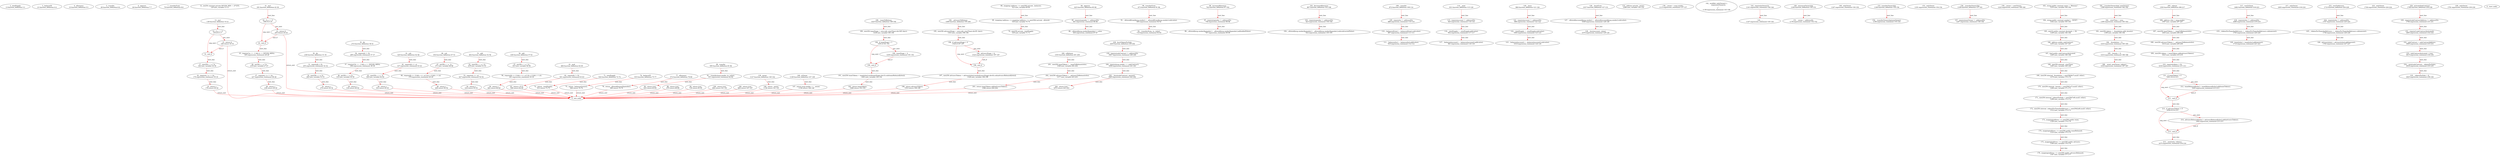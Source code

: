 digraph  {
13 [label="2_ totalSupply\n13-function_definition-3-3", type_label=function_definition];
21 [label="3_ balanceOf\n21-function_definition-4-4", type_label=function_definition];
33 [label="4_ allowance\n33-function_definition-5-5", type_label=function_definition];
49 [label="5_ transfer\n49-function_definition-6-6", type_label=function_definition];
64 [label="6_ approve\n64-function_definition-7-7", type_label=function_definition];
79 [label="7_ transferFrom\n79-function_definition-8-8", type_label=function_definition];
129 [label="12_ int256 constant private INT256_MIN = -2**255;\n129-new_variable-13-13", type_label=new_variable];
138 [label="13_ mul\n138-function_definition-14-21", type_label=function_definition];
155 [label="14_ if_a == 0\n155-if-15-17", type_label=if];
2025 [label="14_ end_if", type_label=end_if];
160 [label="15_ return 0;\n160-return-16-16", type_label=return];
162 [label="17_ uint256 c = a * b;\n162-new_variable-18-18", type_label=new_variable];
170 [label="18_ require(c / a == b);\n170-expression_statement-19-19", type_label=expression_statement];
179 [label="19_ return c;\n179-return-20-20", type_label=return];
181 [label="21_ mul\n181-function_definition-22-30", type_label=function_definition];
198 [label="22_ if_a == 0\n198-if-23-25", type_label=if];
2068 [label="22_ end_if", type_label=end_if];
203 [label="23_ return 0;\n203-return-24-24", type_label=return];
205 [label="25_ require(!(a == -1 && b == INT256_MIN));\n205-expression_statement-26-26", type_label=expression_statement];
219 [label="26_ int256 c = a * b;\n219-new_variable-27-27", type_label=new_variable];
227 [label="27_ require(c / a == b);\n227-expression_statement-28-28", type_label=expression_statement];
236 [label="28_ return c;\n236-return-29-29", type_label=return];
238 [label="30_ div\n238-function_definition-31-35", type_label=function_definition];
255 [label="31_ require(b > 0);\n255-expression_statement-32-32", type_label=expression_statement];
262 [label="32_ uint256 c = a / b;\n262-new_variable-33-33", type_label=new_variable];
270 [label="33_ return c;\n270-return-34-34", type_label=return];
272 [label="35_ div\n272-function_definition-36-41", type_label=function_definition];
289 [label="36_ require(b != 0);\n289-expression_statement-37-37", type_label=expression_statement];
296 [label="37_ require(!(b == -1 && a == INT256_MIN));\n296-expression_statement-38-38", type_label=expression_statement];
310 [label="38_ int256 c = a / b;\n310-new_variable-39-39", type_label=new_variable];
318 [label="39_ return c;\n318-return-40-40", type_label=return];
320 [label="41_ sub\n320-function_definition-42-46", type_label=function_definition];
337 [label="42_ require(b <= a);\n337-expression_statement-43-43", type_label=expression_statement];
344 [label="43_ uint256 c = a - b;\n344-new_variable-44-44", type_label=new_variable];
352 [label="44_ return c;\n352-return-45-45", type_label=return];
354 [label="46_ sub\n354-function_definition-47-51", type_label=function_definition];
371 [label="47_ int256 c = a - b;\n371-new_variable-48-48", type_label=new_variable];
379 [label="48_ require((b >= 0 && c <= a) || (b < 0 && c > a));\n379-expression_statement-49-49", type_label=expression_statement];
400 [label="49_ return c;\n400-return-50-50", type_label=return];
402 [label="51_ add\n402-function_definition-52-56", type_label=function_definition];
419 [label="52_ uint256 c = a + b;\n419-new_variable-53-53", type_label=new_variable];
427 [label="53_ require(c >= a);\n427-expression_statement-54-54", type_label=expression_statement];
434 [label="54_ return c;\n434-return-55-55", type_label=return];
436 [label="56_ add\n436-function_definition-57-61", type_label=function_definition];
453 [label="57_ int256 c = a + b;\n453-new_variable-58-58", type_label=new_variable];
461 [label="58_ require((b >= 0 && c >= a) || (b < 0 && c < a));\n461-expression_statement-59-59", type_label=expression_statement];
482 [label="59_ return c;\n482-return-60-60", type_label=return];
484 [label="61_ mod\n484-function_definition-62-65", type_label=function_definition];
501 [label="62_ require(b != 0);\n501-expression_statement-63-63", type_label=expression_statement];
508 [label="63_ return a % b;\n508-return-64-64", type_label=return];
523 [label="68_ mapping (address => uint256) private _balances;\n523-new_variable-69-69", type_label=new_variable];
530 [label="69_ mapping (address => mapping (address => uint256)) private _allowed;\n530-new_variable-70-70", type_label=new_variable];
539 [label="70_ uint256 private _totalSupply;\n539-new_variable-71-71", type_label=new_variable];
544 [label="71_ totalSupply\n544-function_definition-72-74", type_label=function_definition];
553 [label="72_ return _totalSupply;\n553-return-73-73", type_label=return];
555 [label="74_ balanceOf\n555-function_definition-75-77", type_label=function_definition];
568 [label="75_ return _balances[owner];\n568-return-76-76", type_label=return];
572 [label="77_ allowance\n572-function_definition-78-80", type_label=function_definition];
589 [label="78_ return _allowed[owner][spender];\n589-return-79-79", type_label=return];
595 [label="80_ transfer\n595-function_definition-81-84", type_label=function_definition];
611 [label="81_ _transfer(msg.sender, to, value);\n611-expression_statement-82-82", type_label=expression_statement];
622 [label="82_ return true;\n622-return-83-83", type_label=return];
625 [label="84_ approve\n625-function_definition-85-90", type_label=function_definition];
641 [label="85_ require(spender != address(0));\n641-expression_statement-86-86", type_label=expression_statement];
650 [label="86_ _allowed[msg.sender][spender] = value;\n650-expression_statement-87-87", type_label=expression_statement];
670 [label="88_ return true;\n670-return-89-89", type_label=return];
673 [label="90_ transferFrom\n673-function_definition-91-96", type_label=function_definition];
693 [label="91_ _allowed[from][msg.sender] = _allowed[from][msg.sender].sub(value);\n693-expression_statement-92-92", type_label=expression_statement];
714 [label="92_ _transfer(from, to, value);\n714-expression_statement-93-93", type_label=expression_statement];
739 [label="94_ return true;\n739-return-95-95", type_label=return];
742 [label="96_ increaseAllowance\n742-function_definition-97-102", type_label=function_definition];
758 [label="97_ require(spender != address(0));\n758-expression_statement-98-98", type_label=expression_statement];
767 [label="98_ _allowed[msg.sender][spender] = _allowed[msg.sender][spender].add(addedValue);\n767-expression_statement-99-99", type_label=expression_statement];
804 [label="100_ return true;\n804-return-101-101", type_label=return];
807 [label="102_ decreaseAllowance\n807-function_definition-103-108", type_label=function_definition];
823 [label="103_ require(spender != address(0));\n823-expression_statement-104-104", type_label=expression_statement];
832 [label="104_ _allowed[msg.sender][spender] = _allowed[msg.sender][spender].sub(subtractedValue);\n832-expression_statement-105-105", type_label=expression_statement];
869 [label="106_ return true;\n869-return-107-107", type_label=return];
872 [label="108_ _transfer\n872-function_definition-109-114", type_label=function_definition];
888 [label="109_ require(to != address(0));\n888-expression_statement-110-110", type_label=expression_statement];
897 [label="110_ _balances[from] = _balances[from].sub(value);\n897-expression_statement-111-111", type_label=expression_statement];
910 [label="111_ _balances[to] = _balances[to].add(value);\n910-expression_statement-112-112", type_label=expression_statement];
931 [label="114_ _mint\n931-function_definition-115-120", type_label=function_definition];
943 [label="115_ require(account != address(0));\n943-expression_statement-116-116", type_label=expression_statement];
952 [label="116_ _totalSupply = _totalSupply.add(value);\n952-expression_statement-117-117", type_label=expression_statement];
961 [label="117_ _balances[account] = _balances[account].add(value);\n961-expression_statement-118-118", type_label=expression_statement];
984 [label="120_ _burn\n984-function_definition-121-126", type_label=function_definition];
996 [label="121_ require(account != address(0));\n996-expression_statement-122-122", type_label=expression_statement];
1005 [label="122_ _totalSupply = _totalSupply.sub(value);\n1005-expression_statement-123-123", type_label=expression_statement];
1014 [label="123_ _balances[account] = _balances[account].sub(value);\n1014-expression_statement-124-124", type_label=expression_statement];
1037 [label="126_ _burnFrom\n1037-function_definition-127-131", type_label=function_definition];
1049 [label="127_ _allowed[account][msg.sender] = _allowed[account][msg.sender].sub(value);\n1049-expression_statement-128-128", type_label=expression_statement];
1070 [label="128_ _burn(account, value);\n1070-expression_statement-129-129", type_label=expression_statement];
1096 [label="133_ address private _owner;\n1096-new_variable-134-134", type_label=new_variable];
1113 [label="136_ _owner = msg.sender;\n1113-expression_statement-137-137", type_label=expression_statement];
1127 [label="139_ owner\n1127-function_definition-140-142", type_label=function_definition];
1136 [label="140_ return _owner;\n1136-return-141-141", type_label=return];
1138 [label="142_ modifier onlyOwner() {\n        require(isOwner());\n        _;\n    }\n1138-expression_statement-143-146", type_label=expression_statement];
1141 [label="143_ require(isOwner());\n1141-expression_statement-144-144", type_label=expression_statement];
1147 [label="144_ _;\n1147-expression_statement-145-145", type_label=expression_statement];
1149 [label="146_ isOwner\n1149-function_definition-147-149", type_label=function_definition];
1158 [label="147_ return msg.sender == _owner;\n1158-return-148-148", type_label=return];
1164 [label="149_ renounceOwnership\n1164-function_definition-150-153", type_label=function_definition];
1167 [label="149_ onlyOwner\n1167-expression_statement-150-150", type_label=expression_statement];
1178 [label="151_ _owner = address(0);\n1178-expression_statement-152-152", type_label=expression_statement];
1184 [label="153_ transferOwnership\n1184-function_definition-154-156", type_label=function_definition];
1191 [label="153_ onlyOwner\n1191-expression_statement-154-154", type_label=expression_statement];
1194 [label="154_ _transferOwnership(newOwner);\n1194-expression_statement-155-155", type_label=expression_statement];
1199 [label="156_ _transferOwnership\n1199-function_definition-157-161", type_label=function_definition];
1207 [label="157_ require(newOwner != address(0));\n1207-expression_statement-158-158", type_label=expression_statement];
1222 [label="159_ _owner = newOwner;\n1222-expression_statement-160-160", type_label=expression_statement];
1235 [label="163_ string public constant name = \"Bitenny\";\n1235-new_variable-164-164", type_label=new_variable];
1242 [label="164_ string public constant symbol = \"BTNY\";\n1242-new_variable-165-165", type_label=new_variable];
1249 [label="165_ uint32 public constant decimals = 18;\n1249-new_variable-166-166", type_label=new_variable];
1255 [label="166_ address public saleContract;\n1255-new_variable-167-167", type_label=new_variable];
1260 [label="167_ bool public saleContractActivated;\n1260-new_variable-168-168", type_label=new_variable];
1265 [label="168_ uint256 internal _startTime;\n1265-new_variable-169-169", type_label=new_variable];
1270 [label="169_ uint256 internal _foundation = uint256(9e7).mul(1 ether);\n1270-new_variable-170-170", type_label=new_variable];
1284 [label="170_ uint256 internal _bounty = uint256(1e7).mul(1 ether);\n1284-new_variable-171-171", type_label=new_variable];
1298 [label="171_ uint256 internal _tokensForSale = uint256(7e8).mul(1 ether);\n1298-new_variable-172-172", type_label=new_variable];
1312 [label="172_ uint256 internal _tokensForTeamAndAdvisors = uint256(2e8).mul(1 ether);\n1312-new_variable-173-173", type_label=new_variable];
1326 [label="173_ mapping(address => uint256) public team;\n1326-new_variable-174-174", type_label=new_variable];
1333 [label="174_ mapping(address => uint256) public teamReleased;\n1333-new_variable-175-175", type_label=new_variable];
1340 [label="175_ mapping(address => uint256) public advisors;\n1340-new_variable-176-176", type_label=new_variable];
1347 [label="176_ mapping(address => uint256) public advisorsReleased;\n1347-new_variable-177-177", type_label=new_variable];
1390 [label="181_ _transferOwnership(_newOwner);\n1390-expression_statement-182-182", type_label=expression_statement];
1395 [label="182_ _startTime = now;\n1395-expression_statement-183-183", type_label=expression_statement];
1399 [label="183_ uint256 tokens = _foundation.add(_bounty);\n1399-new_variable-184-184", type_label=new_variable];
1410 [label="184_ _foundation = 0;\n1410-expression_statement-185-185", type_label=expression_statement];
1414 [label="185_ _bounty = 0;\n1414-expression_statement-186-186", type_label=expression_statement];
1418 [label="186_ _mint(_newOwner, tokens);\n1418-expression_statement-187-187", type_label=expression_statement];
1425 [label="188_ _teamToRelease\n1425-function_definition-189-194", type_label=function_definition];
1438 [label="189_ uint256 teamStage = now.sub(_startTime).div(365 days);\n1438-new_variable-190-190", type_label=new_variable];
1455 [label="190_ if_teamStage > 3\n1455-if-191-191", type_label=if];
3325 [label="190_ end_if", type_label=end_if];
1459 [label="190_ teamStage = 3;\n1459-expression_statement-191-191", type_label=expression_statement];
1463 [label="191_ uint256 teamTokens = team[who].mul(teamStage).div(3).sub(teamReleased[who]);\n1463-new_variable-192-192", type_label=new_variable];
1488 [label="192_ return teamTokens;\n1488-return-193-193", type_label=return];
1490 [label="194_ _advisorsToRelease\n1490-function_definition-195-200", type_label=function_definition];
1503 [label="195_ uint256 advisorsStage = now.sub(_startTime).div(91 days);\n1503-new_variable-196-196", type_label=new_variable];
1520 [label="196_ if_advisorsStage > 4\n1520-if-197-197", type_label=if];
3390 [label="196_ end_if", type_label=end_if];
1524 [label="196_ advisorsStage = 4;\n1524-expression_statement-197-197", type_label=expression_statement];
1528 [label="197_ uint256 advisorsTokens = advisors[who].mul(advisorsStage).div(4).sub(advisorsReleased[who]);\n1528-new_variable-198-198", type_label=new_variable];
1553 [label="198_ return advisorsTokens;\n1553-return-199-199", type_label=return];
1555 [label="200_ toRelease\n1555-function_definition-201-205", type_label=function_definition];
1568 [label="201_ uint256 teamTokens = _teamToRelease(who);\n1568-new_variable-202-202", type_label=new_variable];
1577 [label="202_ uint256 advisorsTokens = _advisorsToRelease(who);\n1577-new_variable-203-203", type_label=new_variable];
1586 [label="203_ return teamTokens.add(advisorsTokens);\n1586-return-204-204", type_label=return];
1593 [label="205_ release\n1593-function_definition-206-217", type_label=function_definition];
1597 [label="206_ address who = msg.sender;\n1597-new_variable-207-207", type_label=new_variable];
1605 [label="207_ uint256 teamTokens = _teamToRelease(who);\n1605-new_variable-208-208", type_label=new_variable];
1614 [label="208_ uint256 advisorsTokens = _advisorsToRelease(who);\n1614-new_variable-209-209", type_label=new_variable];
1623 [label="209_ uint256 tokens = teamTokens.add(advisorsTokens);\n1623-new_variable-210-210", type_label=new_variable];
1634 [label="210_ require(tokens > 0);\n1634-expression_statement-211-211", type_label=expression_statement];
1641 [label="211_ if_teamTokens > 0\n1641-if-212-213", type_label=if];
3511 [label="211_ end_if", type_label=end_if];
1645 [label="212_ teamReleased[who] = teamReleased[who].add(teamTokens);\n1645-expression_statement-213-213", type_label=expression_statement];
1658 [label="213_ if_advisorsTokens > 0\n1658-if-214-215", type_label=if];
3528 [label="213_ end_if", type_label=end_if];
1662 [label="214_ advisorsReleased[who] = advisorsReleased[who].add(advisorsTokens);\n1662-expression_statement-215-215", type_label=expression_statement];
1675 [label="215_ _mint(who, tokens);\n1675-expression_statement-216-216", type_label=expression_statement];
1682 [label="217_ vestToTeam\n1682-function_definition-218-223", type_label=function_definition];
1693 [label="217_ onlyOwner\n1693-expression_statement-218-218", type_label=expression_statement];
1696 [label="218_ require(who != address(0));\n1696-expression_statement-219-219", type_label=expression_statement];
1705 [label="219_ _tokensForTeamAndAdvisors = _tokensForTeamAndAdvisors.sub(amount);\n1705-expression_statement-220-220", type_label=expression_statement];
1714 [label="220_ team[who] = team[who].add(amount);\n1714-expression_statement-221-221", type_label=expression_statement];
1733 [label="223_ vestToAdvisors\n1733-function_definition-224-229", type_label=function_definition];
1744 [label="223_ onlyOwner\n1744-expression_statement-224-224", type_label=expression_statement];
1747 [label="224_ require(who != address(0));\n1747-expression_statement-225-225", type_label=expression_statement];
1756 [label="225_ _tokensForTeamAndAdvisors = _tokensForTeamAndAdvisors.sub(amount);\n1756-expression_statement-226-226", type_label=expression_statement];
1765 [label="226_ advisors[who] = advisors[who].add(amount);\n1765-expression_statement-227-227", type_label=expression_statement];
1784 [label="229_ activateSaleContract\n1784-function_definition-230-238", type_label=function_definition];
1791 [label="229_ onlyOwner\n1791-expression_statement-230-230", type_label=expression_statement];
1794 [label="230_ require(saleContractAddress != address(0));\n1794-expression_statement-231-231", type_label=expression_statement];
1803 [label="231_ require(!saleContractActivated);\n1803-expression_statement-232-232", type_label=expression_statement];
1809 [label="232_ saleContract = saleContractAddress;\n1809-expression_statement-233-233", type_label=expression_statement];
1813 [label="233_ saleContractActivated = true;\n1813-expression_statement-234-234", type_label=expression_statement];
1818 [label="234_ _mint(saleContract, _tokensForSale);\n1818-expression_statement-235-235", type_label=expression_statement];
1825 [label="235_ _tokensForSale = 0;\n1825-expression_statement-236-236", type_label=expression_statement];
1835 [label="238_ burnTokensForSale\n1835-function_definition-239-244", type_label=function_definition];
1847 [label="239_ require(saleContract != address(0));\n1847-expression_statement-240-240", type_label=expression_statement];
1856 [label="240_ require(msg.sender == saleContract);\n1856-expression_statement-241-241", type_label=expression_statement];
1865 [label="241_ _burn(saleContract, amount);\n1865-expression_statement-242-242", type_label=expression_statement];
1872 [label="242_ return true;\n1872-return-243-243", type_label=return];
1 [label="0_ start_node", type_label=start];
2 [label="0_ exit_node", type_label=exit];
138 -> 155  [color=red, controlflow_type=next_line, edge_type=CFG_edge, key=0, label=next_line];
155 -> 160  [color=red, controlflow_type=pos_next, edge_type=CFG_edge, key=0, label=pos_next];
155 -> 2025  [color=red, controlflow_type=neg_next, edge_type=CFG_edge, key=0, label=neg_next];
2025 -> 162  [color=red, controlflow_type=next_line, edge_type=CFG_edge, key=0, label=next_line];
160 -> 2025  [color=red, controlflow_type=end_if, edge_type=CFG_edge, key=0, label=end_if];
160 -> 2  [color=red, controlflow_type=return_exit, edge_type=CFG_edge, key=0, label=return_exit];
162 -> 170  [color=red, controlflow_type=next_line, edge_type=CFG_edge, key=0, label=next_line];
170 -> 179  [color=red, controlflow_type=next_line, edge_type=CFG_edge, key=0, label=next_line];
179 -> 2  [color=red, controlflow_type=return_exit, edge_type=CFG_edge, key=0, label=return_exit];
181 -> 198  [color=red, controlflow_type=next_line, edge_type=CFG_edge, key=0, label=next_line];
198 -> 203  [color=red, controlflow_type=pos_next, edge_type=CFG_edge, key=0, label=pos_next];
198 -> 2068  [color=red, controlflow_type=neg_next, edge_type=CFG_edge, key=0, label=neg_next];
2068 -> 205  [color=red, controlflow_type=next_line, edge_type=CFG_edge, key=0, label=next_line];
203 -> 2068  [color=red, controlflow_type=end_if, edge_type=CFG_edge, key=0, label=end_if];
203 -> 2  [color=red, controlflow_type=return_exit, edge_type=CFG_edge, key=0, label=return_exit];
205 -> 219  [color=red, controlflow_type=next_line, edge_type=CFG_edge, key=0, label=next_line];
219 -> 227  [color=red, controlflow_type=next_line, edge_type=CFG_edge, key=0, label=next_line];
227 -> 236  [color=red, controlflow_type=next_line, edge_type=CFG_edge, key=0, label=next_line];
236 -> 2  [color=red, controlflow_type=return_exit, edge_type=CFG_edge, key=0, label=return_exit];
238 -> 255  [color=red, controlflow_type=next_line, edge_type=CFG_edge, key=0, label=next_line];
255 -> 262  [color=red, controlflow_type=next_line, edge_type=CFG_edge, key=0, label=next_line];
262 -> 270  [color=red, controlflow_type=next_line, edge_type=CFG_edge, key=0, label=next_line];
270 -> 2  [color=red, controlflow_type=return_exit, edge_type=CFG_edge, key=0, label=return_exit];
272 -> 289  [color=red, controlflow_type=next_line, edge_type=CFG_edge, key=0, label=next_line];
289 -> 296  [color=red, controlflow_type=next_line, edge_type=CFG_edge, key=0, label=next_line];
296 -> 310  [color=red, controlflow_type=next_line, edge_type=CFG_edge, key=0, label=next_line];
310 -> 318  [color=red, controlflow_type=next_line, edge_type=CFG_edge, key=0, label=next_line];
318 -> 2  [color=red, controlflow_type=return_exit, edge_type=CFG_edge, key=0, label=return_exit];
320 -> 337  [color=red, controlflow_type=next_line, edge_type=CFG_edge, key=0, label=next_line];
337 -> 344  [color=red, controlflow_type=next_line, edge_type=CFG_edge, key=0, label=next_line];
344 -> 352  [color=red, controlflow_type=next_line, edge_type=CFG_edge, key=0, label=next_line];
352 -> 2  [color=red, controlflow_type=return_exit, edge_type=CFG_edge, key=0, label=return_exit];
354 -> 371  [color=red, controlflow_type=next_line, edge_type=CFG_edge, key=0, label=next_line];
371 -> 379  [color=red, controlflow_type=next_line, edge_type=CFG_edge, key=0, label=next_line];
379 -> 400  [color=red, controlflow_type=next_line, edge_type=CFG_edge, key=0, label=next_line];
400 -> 2  [color=red, controlflow_type=return_exit, edge_type=CFG_edge, key=0, label=return_exit];
402 -> 419  [color=red, controlflow_type=next_line, edge_type=CFG_edge, key=0, label=next_line];
419 -> 427  [color=red, controlflow_type=next_line, edge_type=CFG_edge, key=0, label=next_line];
427 -> 434  [color=red, controlflow_type=next_line, edge_type=CFG_edge, key=0, label=next_line];
434 -> 2  [color=red, controlflow_type=return_exit, edge_type=CFG_edge, key=0, label=return_exit];
436 -> 453  [color=red, controlflow_type=next_line, edge_type=CFG_edge, key=0, label=next_line];
453 -> 461  [color=red, controlflow_type=next_line, edge_type=CFG_edge, key=0, label=next_line];
461 -> 482  [color=red, controlflow_type=next_line, edge_type=CFG_edge, key=0, label=next_line];
482 -> 2  [color=red, controlflow_type=return_exit, edge_type=CFG_edge, key=0, label=return_exit];
484 -> 501  [color=red, controlflow_type=next_line, edge_type=CFG_edge, key=0, label=next_line];
501 -> 508  [color=red, controlflow_type=next_line, edge_type=CFG_edge, key=0, label=next_line];
508 -> 2  [color=red, controlflow_type=return_exit, edge_type=CFG_edge, key=0, label=return_exit];
523 -> 530  [color=red, controlflow_type=next_line, edge_type=CFG_edge, key=0, label=next_line];
530 -> 539  [color=red, controlflow_type=next_line, edge_type=CFG_edge, key=0, label=next_line];
544 -> 553  [color=red, controlflow_type=next_line, edge_type=CFG_edge, key=0, label=next_line];
553 -> 2  [color=red, controlflow_type=return_exit, edge_type=CFG_edge, key=0, label=return_exit];
555 -> 568  [color=red, controlflow_type=next_line, edge_type=CFG_edge, key=0, label=next_line];
568 -> 2  [color=red, controlflow_type=return_exit, edge_type=CFG_edge, key=0, label=return_exit];
572 -> 589  [color=red, controlflow_type=next_line, edge_type=CFG_edge, key=0, label=next_line];
589 -> 2  [color=red, controlflow_type=return_exit, edge_type=CFG_edge, key=0, label=return_exit];
595 -> 611  [color=red, controlflow_type=next_line, edge_type=CFG_edge, key=0, label=next_line];
611 -> 622  [color=red, controlflow_type=next_line, edge_type=CFG_edge, key=0, label=next_line];
622 -> 2  [color=red, controlflow_type=return_exit, edge_type=CFG_edge, key=0, label=return_exit];
625 -> 641  [color=red, controlflow_type=next_line, edge_type=CFG_edge, key=0, label=next_line];
641 -> 650  [color=red, controlflow_type=next_line, edge_type=CFG_edge, key=0, label=next_line];
670 -> 2  [color=red, controlflow_type=return_exit, edge_type=CFG_edge, key=0, label=return_exit];
673 -> 693  [color=red, controlflow_type=next_line, edge_type=CFG_edge, key=0, label=next_line];
693 -> 714  [color=red, controlflow_type=next_line, edge_type=CFG_edge, key=0, label=next_line];
739 -> 2  [color=red, controlflow_type=return_exit, edge_type=CFG_edge, key=0, label=return_exit];
742 -> 758  [color=red, controlflow_type=next_line, edge_type=CFG_edge, key=0, label=next_line];
758 -> 767  [color=red, controlflow_type=next_line, edge_type=CFG_edge, key=0, label=next_line];
804 -> 2  [color=red, controlflow_type=return_exit, edge_type=CFG_edge, key=0, label=return_exit];
807 -> 823  [color=red, controlflow_type=next_line, edge_type=CFG_edge, key=0, label=next_line];
823 -> 832  [color=red, controlflow_type=next_line, edge_type=CFG_edge, key=0, label=next_line];
869 -> 2  [color=red, controlflow_type=return_exit, edge_type=CFG_edge, key=0, label=return_exit];
872 -> 888  [color=red, controlflow_type=next_line, edge_type=CFG_edge, key=0, label=next_line];
888 -> 897  [color=red, controlflow_type=next_line, edge_type=CFG_edge, key=0, label=next_line];
897 -> 910  [color=red, controlflow_type=next_line, edge_type=CFG_edge, key=0, label=next_line];
931 -> 943  [color=red, controlflow_type=next_line, edge_type=CFG_edge, key=0, label=next_line];
943 -> 952  [color=red, controlflow_type=next_line, edge_type=CFG_edge, key=0, label=next_line];
952 -> 961  [color=red, controlflow_type=next_line, edge_type=CFG_edge, key=0, label=next_line];
984 -> 996  [color=red, controlflow_type=next_line, edge_type=CFG_edge, key=0, label=next_line];
996 -> 1005  [color=red, controlflow_type=next_line, edge_type=CFG_edge, key=0, label=next_line];
1005 -> 1014  [color=red, controlflow_type=next_line, edge_type=CFG_edge, key=0, label=next_line];
1037 -> 1049  [color=red, controlflow_type=next_line, edge_type=CFG_edge, key=0, label=next_line];
1049 -> 1070  [color=red, controlflow_type=next_line, edge_type=CFG_edge, key=0, label=next_line];
1127 -> 1136  [color=red, controlflow_type=next_line, edge_type=CFG_edge, key=0, label=next_line];
1136 -> 2  [color=red, controlflow_type=return_exit, edge_type=CFG_edge, key=0, label=return_exit];
1141 -> 1147  [color=red, controlflow_type=next_line, edge_type=CFG_edge, key=0, label=next_line];
1149 -> 1158  [color=red, controlflow_type=next_line, edge_type=CFG_edge, key=0, label=next_line];
1158 -> 2  [color=red, controlflow_type=return_exit, edge_type=CFG_edge, key=0, label=return_exit];
1164 -> 1178  [color=red, controlflow_type=next_line, edge_type=CFG_edge, key=0, label=next_line];
1184 -> 1194  [color=red, controlflow_type=next_line, edge_type=CFG_edge, key=0, label=next_line];
1199 -> 1207  [color=red, controlflow_type=next_line, edge_type=CFG_edge, key=0, label=next_line];
1235 -> 1242  [color=red, controlflow_type=next_line, edge_type=CFG_edge, key=0, label=next_line];
1242 -> 1249  [color=red, controlflow_type=next_line, edge_type=CFG_edge, key=0, label=next_line];
1249 -> 1255  [color=red, controlflow_type=next_line, edge_type=CFG_edge, key=0, label=next_line];
1255 -> 1260  [color=red, controlflow_type=next_line, edge_type=CFG_edge, key=0, label=next_line];
1260 -> 1265  [color=red, controlflow_type=next_line, edge_type=CFG_edge, key=0, label=next_line];
1265 -> 1270  [color=red, controlflow_type=next_line, edge_type=CFG_edge, key=0, label=next_line];
1270 -> 1284  [color=red, controlflow_type=next_line, edge_type=CFG_edge, key=0, label=next_line];
1284 -> 1298  [color=red, controlflow_type=next_line, edge_type=CFG_edge, key=0, label=next_line];
1298 -> 1312  [color=red, controlflow_type=next_line, edge_type=CFG_edge, key=0, label=next_line];
1312 -> 1326  [color=red, controlflow_type=next_line, edge_type=CFG_edge, key=0, label=next_line];
1326 -> 1333  [color=red, controlflow_type=next_line, edge_type=CFG_edge, key=0, label=next_line];
1333 -> 1340  [color=red, controlflow_type=next_line, edge_type=CFG_edge, key=0, label=next_line];
1340 -> 1347  [color=red, controlflow_type=next_line, edge_type=CFG_edge, key=0, label=next_line];
1390 -> 1395  [color=red, controlflow_type=next_line, edge_type=CFG_edge, key=0, label=next_line];
1395 -> 1399  [color=red, controlflow_type=next_line, edge_type=CFG_edge, key=0, label=next_line];
1399 -> 1410  [color=red, controlflow_type=next_line, edge_type=CFG_edge, key=0, label=next_line];
1410 -> 1414  [color=red, controlflow_type=next_line, edge_type=CFG_edge, key=0, label=next_line];
1414 -> 1418  [color=red, controlflow_type=next_line, edge_type=CFG_edge, key=0, label=next_line];
1425 -> 1438  [color=red, controlflow_type=next_line, edge_type=CFG_edge, key=0, label=next_line];
1438 -> 1455  [color=red, controlflow_type=next_line, edge_type=CFG_edge, key=0, label=next_line];
1455 -> 1459  [color=red, controlflow_type=pos_next, edge_type=CFG_edge, key=0, label=pos_next];
1455 -> 3325  [color=red, controlflow_type=neg_next, edge_type=CFG_edge, key=0, label=neg_next];
3325 -> 1463  [color=red, controlflow_type=next_line, edge_type=CFG_edge, key=0, label=next_line];
1459 -> 3325  [color=red, controlflow_type=end_if, edge_type=CFG_edge, key=0, label=end_if];
1463 -> 1488  [color=red, controlflow_type=next_line, edge_type=CFG_edge, key=0, label=next_line];
1488 -> 2  [color=red, controlflow_type=return_exit, edge_type=CFG_edge, key=0, label=return_exit];
1490 -> 1503  [color=red, controlflow_type=next_line, edge_type=CFG_edge, key=0, label=next_line];
1503 -> 1520  [color=red, controlflow_type=next_line, edge_type=CFG_edge, key=0, label=next_line];
1520 -> 1524  [color=red, controlflow_type=pos_next, edge_type=CFG_edge, key=0, label=pos_next];
1520 -> 3390  [color=red, controlflow_type=neg_next, edge_type=CFG_edge, key=0, label=neg_next];
3390 -> 1528  [color=red, controlflow_type=next_line, edge_type=CFG_edge, key=0, label=next_line];
1524 -> 3390  [color=red, controlflow_type=end_if, edge_type=CFG_edge, key=0, label=end_if];
1528 -> 1553  [color=red, controlflow_type=next_line, edge_type=CFG_edge, key=0, label=next_line];
1553 -> 2  [color=red, controlflow_type=return_exit, edge_type=CFG_edge, key=0, label=return_exit];
1555 -> 1568  [color=red, controlflow_type=next_line, edge_type=CFG_edge, key=0, label=next_line];
1568 -> 1577  [color=red, controlflow_type=next_line, edge_type=CFG_edge, key=0, label=next_line];
1577 -> 1586  [color=red, controlflow_type=next_line, edge_type=CFG_edge, key=0, label=next_line];
1586 -> 2  [color=red, controlflow_type=return_exit, edge_type=CFG_edge, key=0, label=return_exit];
1593 -> 1597  [color=red, controlflow_type=next_line, edge_type=CFG_edge, key=0, label=next_line];
1597 -> 1605  [color=red, controlflow_type=next_line, edge_type=CFG_edge, key=0, label=next_line];
1605 -> 1614  [color=red, controlflow_type=next_line, edge_type=CFG_edge, key=0, label=next_line];
1614 -> 1623  [color=red, controlflow_type=next_line, edge_type=CFG_edge, key=0, label=next_line];
1623 -> 1634  [color=red, controlflow_type=next_line, edge_type=CFG_edge, key=0, label=next_line];
1634 -> 1641  [color=red, controlflow_type=next_line, edge_type=CFG_edge, key=0, label=next_line];
1641 -> 1645  [color=red, controlflow_type=pos_next, edge_type=CFG_edge, key=0, label=pos_next];
1641 -> 3511  [color=red, controlflow_type=neg_next, edge_type=CFG_edge, key=0, label=neg_next];
3511 -> 1658  [color=red, controlflow_type=next_line, edge_type=CFG_edge, key=0, label=next_line];
1645 -> 3511  [color=red, controlflow_type=end_if, edge_type=CFG_edge, key=0, label=end_if];
1658 -> 1662  [color=red, controlflow_type=pos_next, edge_type=CFG_edge, key=0, label=pos_next];
1658 -> 3528  [color=red, controlflow_type=neg_next, edge_type=CFG_edge, key=0, label=neg_next];
3528 -> 1675  [color=red, controlflow_type=next_line, edge_type=CFG_edge, key=0, label=next_line];
1662 -> 3528  [color=red, controlflow_type=end_if, edge_type=CFG_edge, key=0, label=end_if];
1682 -> 1696  [color=red, controlflow_type=next_line, edge_type=CFG_edge, key=0, label=next_line];
1696 -> 1705  [color=red, controlflow_type=next_line, edge_type=CFG_edge, key=0, label=next_line];
1705 -> 1714  [color=red, controlflow_type=next_line, edge_type=CFG_edge, key=0, label=next_line];
1733 -> 1747  [color=red, controlflow_type=next_line, edge_type=CFG_edge, key=0, label=next_line];
1747 -> 1756  [color=red, controlflow_type=next_line, edge_type=CFG_edge, key=0, label=next_line];
1756 -> 1765  [color=red, controlflow_type=next_line, edge_type=CFG_edge, key=0, label=next_line];
1784 -> 1794  [color=red, controlflow_type=next_line, edge_type=CFG_edge, key=0, label=next_line];
1794 -> 1803  [color=red, controlflow_type=next_line, edge_type=CFG_edge, key=0, label=next_line];
1803 -> 1809  [color=red, controlflow_type=next_line, edge_type=CFG_edge, key=0, label=next_line];
1809 -> 1813  [color=red, controlflow_type=next_line, edge_type=CFG_edge, key=0, label=next_line];
1813 -> 1818  [color=red, controlflow_type=next_line, edge_type=CFG_edge, key=0, label=next_line];
1818 -> 1825  [color=red, controlflow_type=next_line, edge_type=CFG_edge, key=0, label=next_line];
1835 -> 1847  [color=red, controlflow_type=next_line, edge_type=CFG_edge, key=0, label=next_line];
1847 -> 1856  [color=red, controlflow_type=next_line, edge_type=CFG_edge, key=0, label=next_line];
1856 -> 1865  [color=red, controlflow_type=next_line, edge_type=CFG_edge, key=0, label=next_line];
1865 -> 1872  [color=red, controlflow_type=next_line, edge_type=CFG_edge, key=0, label=next_line];
1872 -> 2  [color=red, controlflow_type=return_exit, edge_type=CFG_edge, key=0, label=return_exit];
}
